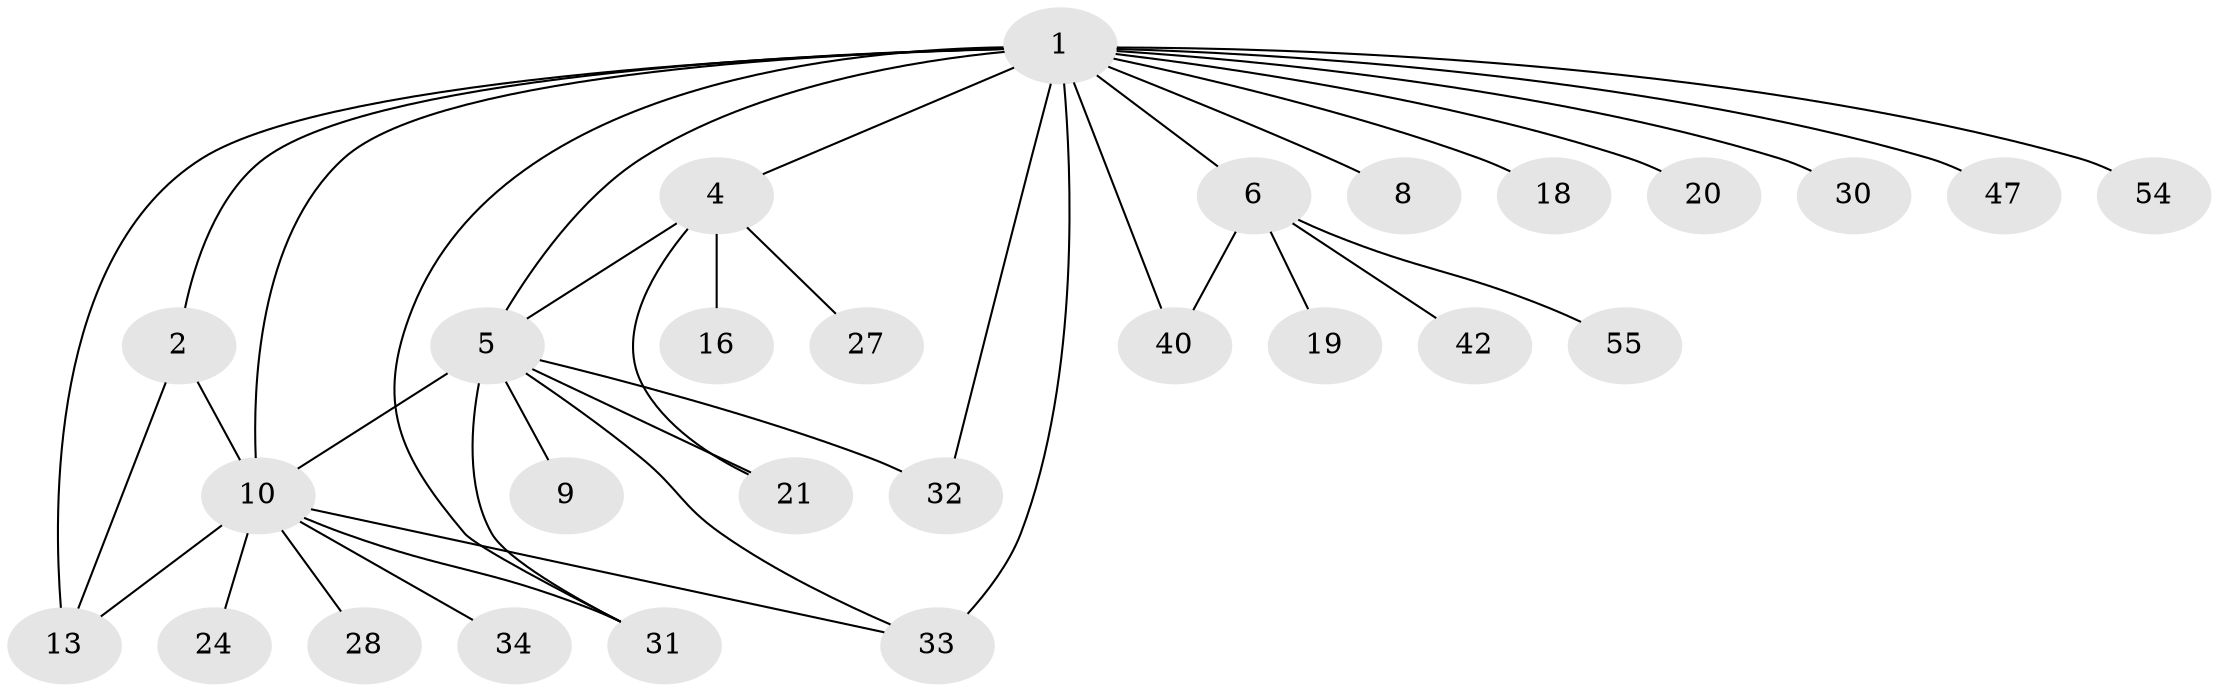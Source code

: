 // original degree distribution, {19: 0.01818181818181818, 3: 0.10909090909090909, 4: 0.05454545454545454, 5: 0.10909090909090909, 9: 0.01818181818181818, 1: 0.4727272727272727, 2: 0.18181818181818182, 6: 0.03636363636363636}
// Generated by graph-tools (version 1.1) at 2025/14/03/09/25 04:14:35]
// undirected, 27 vertices, 38 edges
graph export_dot {
graph [start="1"]
  node [color=gray90,style=filled];
  1 [super="+3"];
  2;
  4;
  5 [super="+29+7+46"];
  6;
  8;
  9;
  10 [super="+52+12"];
  13 [super="+22"];
  16;
  18;
  19;
  20;
  21 [super="+35"];
  24;
  27;
  28;
  30;
  31 [super="+45"];
  32;
  33 [super="+41"];
  34;
  40;
  42;
  47;
  54;
  55;
  1 -- 2;
  1 -- 4;
  1 -- 6;
  1 -- 8;
  1 -- 10;
  1 -- 13 [weight=2];
  1 -- 18;
  1 -- 20;
  1 -- 30;
  1 -- 32;
  1 -- 33 [weight=2];
  1 -- 40;
  1 -- 47;
  1 -- 54;
  1 -- 31;
  1 -- 5 [weight=2];
  2 -- 13;
  2 -- 10;
  4 -- 5;
  4 -- 16;
  4 -- 27;
  4 -- 21;
  5 -- 32;
  5 -- 33;
  5 -- 9;
  5 -- 21;
  5 -- 31;
  5 -- 10;
  6 -- 19;
  6 -- 40;
  6 -- 42;
  6 -- 55;
  10 -- 24;
  10 -- 33;
  10 -- 34;
  10 -- 13 [weight=2];
  10 -- 28;
  10 -- 31;
}
